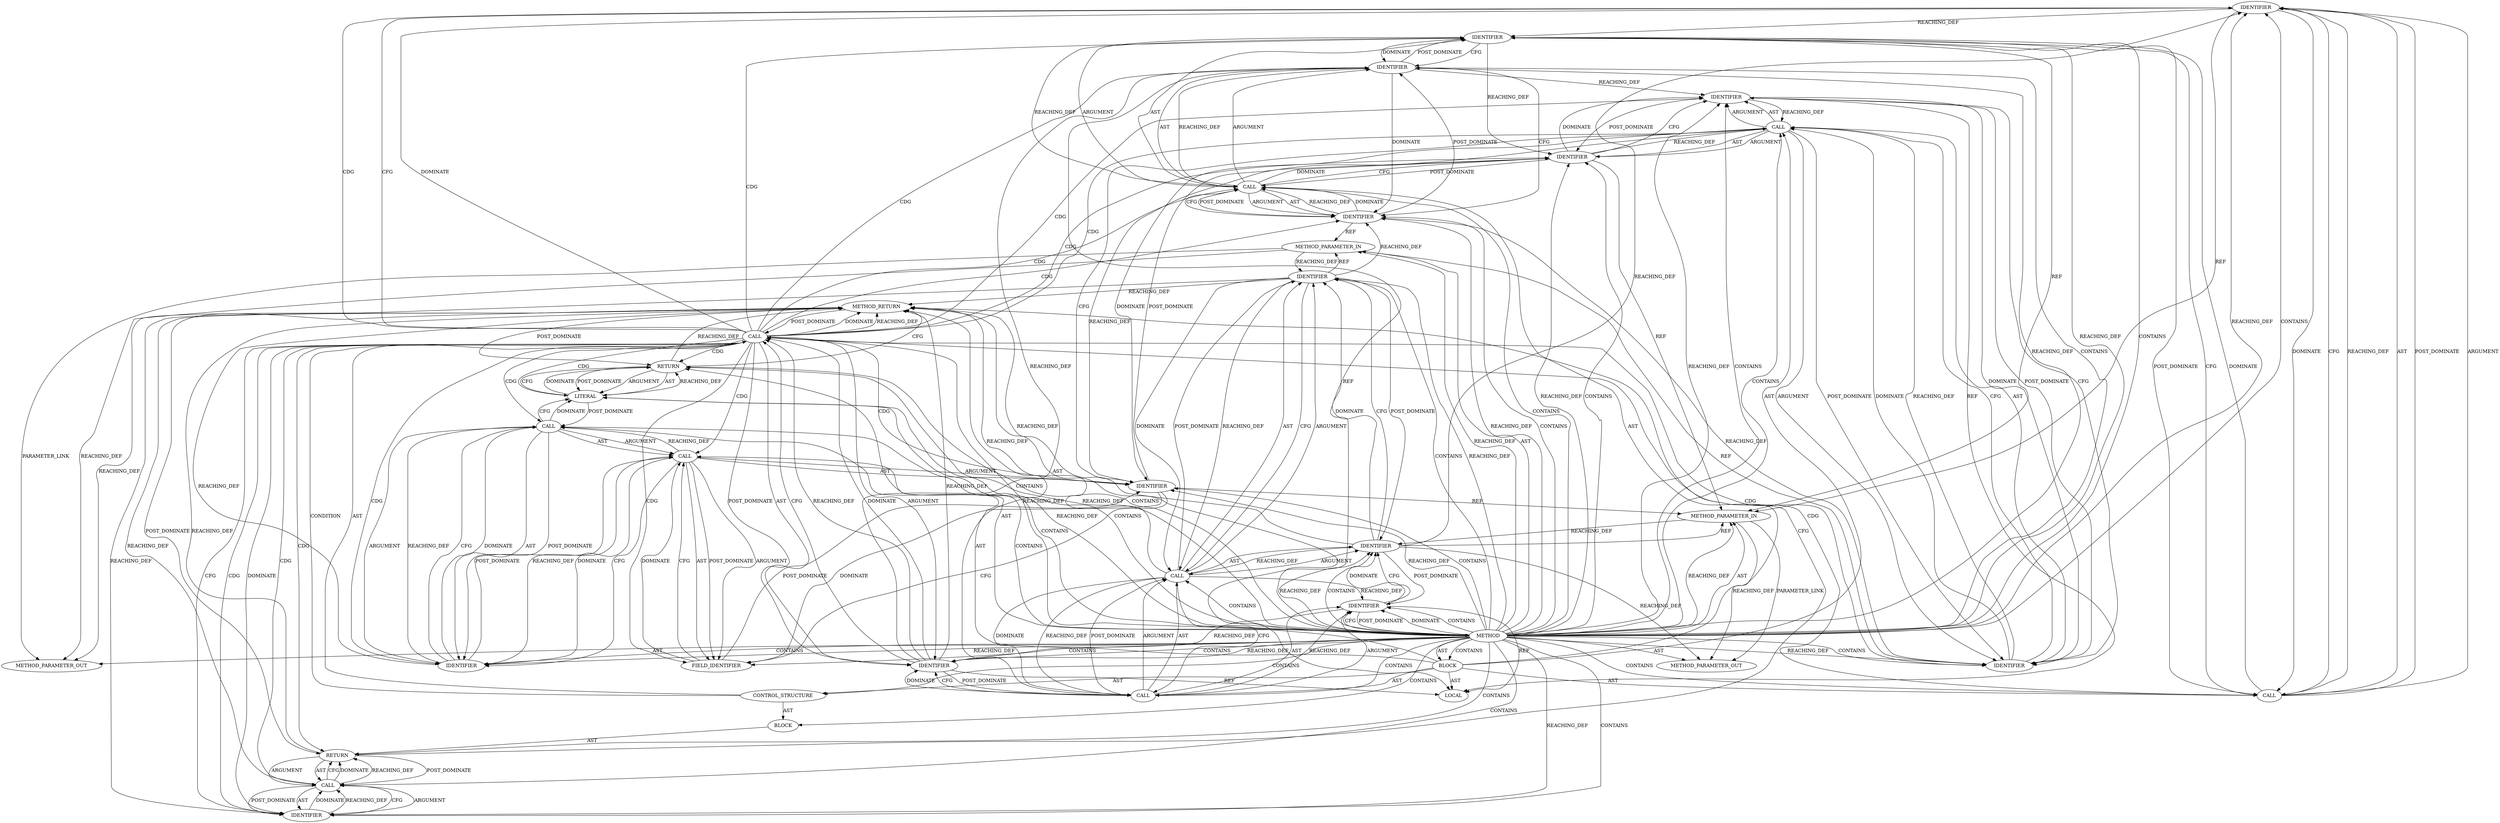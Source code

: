 digraph {
  5645 [label=IDENTIFIER ORDER=1 ARGUMENT_INDEX=1 CODE="con" COLUMN_NUMBER=17 LINE_NUMBER=1690 TYPE_FULL_NAME="ceph_connection*" NAME="con"]
  5648 [label=IDENTIFIER ORDER=2 ARGUMENT_INDEX=2 CODE="buf" COLUMN_NUMBER=19 LINE_NUMBER=1691 TYPE_FULL_NAME="void*" NAME="buf"]
  13218 [label=METHOD_PARAMETER_OUT ORDER=1 CODE="struct ceph_connection *con" IS_VARIADIC=false COLUMN_NUMBER=40 LINE_NUMBER=1681 TYPE_FULL_NAME="ceph_connection*" EVALUATION_STRATEGY="BY_VALUE" INDEX=1 NAME="con"]
  5639 [label=IDENTIFIER ORDER=1 ARGUMENT_INDEX=1 CODE="buf" COLUMN_NUMBER=7 LINE_NUMBER=1687 TYPE_FULL_NAME="void*" NAME="buf"]
  5655 [label=CALL ORDER=1 ARGUMENT_INDEX=1 CODE="con->state" COLUMN_NUMBER=2 METHOD_FULL_NAME="<operator>.indirectFieldAccess" LINE_NUMBER=1693 TYPE_FULL_NAME="<empty>" DISPATCH_TYPE="STATIC_DISPATCH" SIGNATURE="" NAME="<operator>.indirectFieldAccess"]
  5650 [label=CALL ORDER=6 ARGUMENT_INDEX=-1 CODE="add_in_sign_kvec(con, buf, payload_len)" COLUMN_NUMBER=2 METHOD_FULL_NAME="add_in_sign_kvec" LINE_NUMBER=1692 TYPE_FULL_NAME="<empty>" DISPATCH_TYPE="STATIC_DISPATCH" SIGNATURE="" NAME="add_in_sign_kvec"]
  5633 [label=IDENTIFIER ORDER=1 ARGUMENT_INDEX=1 CODE="buf" COLUMN_NUMBER=2 LINE_NUMBER=1686 TYPE_FULL_NAME="void*" NAME="buf"]
  5647 [label=IDENTIFIER ORDER=1 ARGUMENT_INDEX=1 CODE="con" COLUMN_NUMBER=14 LINE_NUMBER=1691 TYPE_FULL_NAME="ceph_connection*" NAME="con"]
  5660 [label=LITERAL ORDER=1 ARGUMENT_INDEX=-1 CODE="0" COLUMN_NUMBER=9 LINE_NUMBER=1694 TYPE_FULL_NAME="int"]
  5627 [label=METHOD COLUMN_NUMBER=1 LINE_NUMBER=1681 COLUMN_NUMBER_END=1 IS_EXTERNAL=false SIGNATURE="int prepare_read_banner_payload (ceph_connection*,int)" NAME="prepare_read_banner_payload" AST_PARENT_TYPE="TYPE_DECL" AST_PARENT_FULL_NAME="messenger_v2.c:<global>" ORDER=76 CODE="static int prepare_read_banner_payload(struct ceph_connection *con,
				       int payload_len)
{
	void *buf;

	buf = alloc_conn_buf(con, payload_len);
	if (!buf)
		return -ENOMEM;

	reset_in_kvecs(con);
	add_in_kvec(con, buf, payload_len);
	add_in_sign_kvec(con, buf, payload_len);
	con->state = CEPH_CON_S_V2_BANNER_PAYLOAD;
	return 0;
}" FULL_NAME="prepare_read_banner_payload" LINE_NUMBER_END=1695 FILENAME="messenger_v2.c"]
  13219 [label=METHOD_PARAMETER_OUT ORDER=2 CODE="int payload_len" IS_VARIADIC=false COLUMN_NUMBER=12 LINE_NUMBER=1682 TYPE_FULL_NAME="int" EVALUATION_STRATEGY="BY_VALUE" INDEX=2 NAME="payload_len"]
  5641 [label=RETURN ORDER=1 ARGUMENT_INDEX=1 CODE="return -ENOMEM;" COLUMN_NUMBER=3 LINE_NUMBER=1688]
  5637 [label=CONTROL_STRUCTURE CONTROL_STRUCTURE_TYPE="IF" ORDER=3 PARSER_TYPE_NAME="CASTIfStatement" ARGUMENT_INDEX=-1 CODE="if (!buf)" COLUMN_NUMBER=2 LINE_NUMBER=1687]
  5652 [label=IDENTIFIER ORDER=2 ARGUMENT_INDEX=2 CODE="buf" COLUMN_NUMBER=24 LINE_NUMBER=1692 TYPE_FULL_NAME="void*" NAME="buf"]
  5653 [label=IDENTIFIER ORDER=3 ARGUMENT_INDEX=3 CODE="payload_len" COLUMN_NUMBER=29 LINE_NUMBER=1692 TYPE_FULL_NAME="int" NAME="payload_len"]
  5661 [label=METHOD_RETURN ORDER=4 CODE="RET" COLUMN_NUMBER=1 LINE_NUMBER=1681 TYPE_FULL_NAME="int" EVALUATION_STRATEGY="BY_VALUE"]
  5629 [label=METHOD_PARAMETER_IN ORDER=2 CODE="int payload_len" IS_VARIADIC=false COLUMN_NUMBER=12 LINE_NUMBER=1682 TYPE_FULL_NAME="int" EVALUATION_STRATEGY="BY_VALUE" INDEX=2 NAME="payload_len"]
  5656 [label=IDENTIFIER ORDER=1 ARGUMENT_INDEX=1 CODE="con" COLUMN_NUMBER=2 LINE_NUMBER=1693 TYPE_FULL_NAME="ceph_connection*" NAME="con"]
  5657 [label=FIELD_IDENTIFIER ORDER=2 ARGUMENT_INDEX=2 CODE="state" COLUMN_NUMBER=2 LINE_NUMBER=1693 CANONICAL_NAME="state"]
  5638 [label=CALL ORDER=1 ARGUMENT_INDEX=-1 CODE="!buf" COLUMN_NUMBER=6 METHOD_FULL_NAME="<operator>.logicalNot" LINE_NUMBER=1687 TYPE_FULL_NAME="<empty>" DISPATCH_TYPE="STATIC_DISPATCH" SIGNATURE="" NAME="<operator>.logicalNot"]
  5640 [label=BLOCK ORDER=2 ARGUMENT_INDEX=-1 CODE="<empty>" COLUMN_NUMBER=3 LINE_NUMBER=1688 TYPE_FULL_NAME="void"]
  5644 [label=CALL ORDER=4 ARGUMENT_INDEX=-1 CODE="reset_in_kvecs(con)" COLUMN_NUMBER=2 METHOD_FULL_NAME="reset_in_kvecs" LINE_NUMBER=1690 TYPE_FULL_NAME="<empty>" DISPATCH_TYPE="STATIC_DISPATCH" SIGNATURE="" NAME="reset_in_kvecs"]
  5632 [label=CALL ORDER=2 ARGUMENT_INDEX=-1 CODE="buf = alloc_conn_buf(con, payload_len)" COLUMN_NUMBER=2 METHOD_FULL_NAME="<operator>.assignment" LINE_NUMBER=1686 TYPE_FULL_NAME="<empty>" DISPATCH_TYPE="STATIC_DISPATCH" SIGNATURE="" NAME="<operator>.assignment"]
  5634 [label=CALL ORDER=2 ARGUMENT_INDEX=2 CODE="alloc_conn_buf(con, payload_len)" COLUMN_NUMBER=8 METHOD_FULL_NAME="alloc_conn_buf" LINE_NUMBER=1686 TYPE_FULL_NAME="<empty>" DISPATCH_TYPE="STATIC_DISPATCH" SIGNATURE="" NAME="alloc_conn_buf"]
  5628 [label=METHOD_PARAMETER_IN ORDER=1 CODE="struct ceph_connection *con" IS_VARIADIC=false COLUMN_NUMBER=40 LINE_NUMBER=1681 TYPE_FULL_NAME="ceph_connection*" EVALUATION_STRATEGY="BY_VALUE" INDEX=1 NAME="con"]
  5649 [label=IDENTIFIER ORDER=3 ARGUMENT_INDEX=3 CODE="payload_len" COLUMN_NUMBER=24 LINE_NUMBER=1691 TYPE_FULL_NAME="int" NAME="payload_len"]
  5636 [label=IDENTIFIER ORDER=2 ARGUMENT_INDEX=2 CODE="payload_len" COLUMN_NUMBER=28 LINE_NUMBER=1686 TYPE_FULL_NAME="int" NAME="payload_len"]
  5658 [label=IDENTIFIER ORDER=2 ARGUMENT_INDEX=2 CODE="CEPH_CON_S_V2_BANNER_PAYLOAD" COLUMN_NUMBER=15 LINE_NUMBER=1693 TYPE_FULL_NAME="ANY" NAME="CEPH_CON_S_V2_BANNER_PAYLOAD"]
  5654 [label=CALL ORDER=7 ARGUMENT_INDEX=-1 CODE="con->state = CEPH_CON_S_V2_BANNER_PAYLOAD" COLUMN_NUMBER=2 METHOD_FULL_NAME="<operator>.assignment" LINE_NUMBER=1693 TYPE_FULL_NAME="<empty>" DISPATCH_TYPE="STATIC_DISPATCH" SIGNATURE="" NAME="<operator>.assignment"]
  5635 [label=IDENTIFIER ORDER=1 ARGUMENT_INDEX=1 CODE="con" COLUMN_NUMBER=23 LINE_NUMBER=1686 TYPE_FULL_NAME="ceph_connection*" NAME="con"]
  5630 [label=BLOCK ORDER=3 ARGUMENT_INDEX=-1 CODE="{
	void *buf;

	buf = alloc_conn_buf(con, payload_len);
	if (!buf)
		return -ENOMEM;

	reset_in_kvecs(con);
	add_in_kvec(con, buf, payload_len);
	add_in_sign_kvec(con, buf, payload_len);
	con->state = CEPH_CON_S_V2_BANNER_PAYLOAD;
	return 0;
}" COLUMN_NUMBER=1 LINE_NUMBER=1683 TYPE_FULL_NAME="void"]
  5643 [label=IDENTIFIER ORDER=1 ARGUMENT_INDEX=1 CODE="ENOMEM" COLUMN_NUMBER=11 LINE_NUMBER=1688 TYPE_FULL_NAME="ANY" NAME="ENOMEM"]
  5646 [label=CALL ORDER=5 ARGUMENT_INDEX=-1 CODE="add_in_kvec(con, buf, payload_len)" COLUMN_NUMBER=2 METHOD_FULL_NAME="add_in_kvec" LINE_NUMBER=1691 TYPE_FULL_NAME="<empty>" DISPATCH_TYPE="STATIC_DISPATCH" SIGNATURE="" NAME="add_in_kvec"]
  5659 [label=RETURN ORDER=8 ARGUMENT_INDEX=-1 CODE="return 0;" COLUMN_NUMBER=2 LINE_NUMBER=1694]
  5631 [label=LOCAL ORDER=1 CODE="void* buf" COLUMN_NUMBER=7 LINE_NUMBER=1684 TYPE_FULL_NAME="void*" NAME="buf"]
  5642 [label=CALL ORDER=1 ARGUMENT_INDEX=-1 CODE="-ENOMEM" COLUMN_NUMBER=10 METHOD_FULL_NAME="<operator>.minus" LINE_NUMBER=1688 TYPE_FULL_NAME="<empty>" DISPATCH_TYPE="STATIC_DISPATCH" SIGNATURE="" NAME="<operator>.minus"]
  5651 [label=IDENTIFIER ORDER=1 ARGUMENT_INDEX=1 CODE="con" COLUMN_NUMBER=19 LINE_NUMBER=1692 TYPE_FULL_NAME="ceph_connection*" NAME="con"]
  5636 -> 5634 [label=CFG ]
  5636 -> 5634 [label=DOMINATE ]
  5627 -> 5630 [label=AST ]
  5634 -> 5632 [label=DOMINATE ]
  5628 -> 13218 [label=PARAMETER_LINK ]
  5642 -> 5641 [label=CFG ]
  5632 -> 5634 [label=POST_DOMINATE ]
  5642 -> 5643 [label=AST ]
  5647 -> 5644 [label=POST_DOMINATE ]
  5627 -> 5629 [label=REACHING_DEF VARIABLE=""]
  5635 -> 13218 [label=REACHING_DEF VARIABLE="con"]
  5627 -> 5635 [label=REACHING_DEF VARIABLE=""]
  5627 -> 5645 [label=REACHING_DEF VARIABLE=""]
  5650 -> 5656 [label=CFG ]
  5627 -> 5630 [label=CONTAINS ]
  5638 -> 5659 [label=CDG ]
  5638 -> 5639 [label=AST ]
  5639 -> 5631 [label=REF ]
  5655 -> 5656 [label=ARGUMENT ]
  5654 -> 5658 [label=ARGUMENT ]
  5637 -> 5638 [label=CONDITION ]
  5651 -> 5652 [label=CFG ]
  5647 -> 5648 [label=CFG ]
  5639 -> 5648 [label=REACHING_DEF VARIABLE="buf"]
  5636 -> 5634 [label=REACHING_DEF VARIABLE="payload_len"]
  5638 -> 5650 [label=CDG ]
  5638 -> 5642 [label=CDG ]
  5657 -> 5655 [label=DOMINATE ]
  5638 -> 5641 [label=CDG ]
  5650 -> 5652 [label=ARGUMENT ]
  5659 -> 5661 [label=CFG ]
  5627 -> 5655 [label=CONTAINS ]
  5632 -> 5633 [label=ARGUMENT ]
  5627 -> 5652 [label=REACHING_DEF VARIABLE=""]
  5627 -> 5645 [label=CONTAINS ]
  5630 -> 5646 [label=AST ]
  5660 -> 5659 [label=REACHING_DEF VARIABLE="0"]
  5627 -> 5649 [label=CONTAINS ]
  5634 -> 5636 [label=ARGUMENT ]
  5629 -> 13219 [label=REACHING_DEF VARIABLE="payload_len"]
  5627 -> 5641 [label=CONTAINS ]
  5656 -> 5650 [label=POST_DOMINATE ]
  5627 -> 5653 [label=CONTAINS ]
  5655 -> 5657 [label=AST ]
  5653 -> 5629 [label=REF ]
  5644 -> 5645 [label=AST ]
  5627 -> 5639 [label=CONTAINS ]
  5627 -> 5643 [label=REACHING_DEF VARIABLE=""]
  5627 -> 5628 [label=REACHING_DEF VARIABLE=""]
  5645 -> 5644 [label=DOMINATE ]
  5634 -> 5632 [label=CFG ]
  5650 -> 5653 [label=AST ]
  5647 -> 5648 [label=DOMINATE ]
  5643 -> 5642 [label=DOMINATE ]
  5632 -> 5661 [label=REACHING_DEF VARIABLE="buf = alloc_conn_buf(con, payload_len)"]
  5649 -> 5646 [label=REACHING_DEF VARIABLE="payload_len"]
  5654 -> 5658 [label=AST ]
  5644 -> 5647 [label=CFG ]
  5638 -> 5656 [label=CDG ]
  5638 -> 5647 [label=CDG ]
  5645 -> 5628 [label=REF ]
  5639 -> 5638 [label=CFG ]
  5627 -> 5659 [label=REACHING_DEF VARIABLE=""]
  5652 -> 5650 [label=REACHING_DEF VARIABLE="buf"]
  5635 -> 5636 [label=DOMINATE ]
  5635 -> 5645 [label=REACHING_DEF VARIABLE="con"]
  5638 -> 5639 [label=ARGUMENT ]
  5638 -> 5658 [label=CDG ]
  5653 -> 5650 [label=DOMINATE ]
  5635 -> 5661 [label=REACHING_DEF VARIABLE="con"]
  5627 -> 5649 [label=REACHING_DEF VARIABLE=""]
  5638 -> 5643 [label=CFG ]
  5646 -> 5649 [label=POST_DOMINATE ]
  5627 -> 5659 [label=CONTAINS ]
  5627 -> 5635 [label=CONTAINS ]
  5652 -> 5651 [label=POST_DOMINATE ]
  5630 -> 5631 [label=AST ]
  5636 -> 5635 [label=POST_DOMINATE ]
  5651 -> 5628 [label=REF ]
  5641 -> 5642 [label=POST_DOMINATE ]
  5627 -> 5647 [label=REACHING_DEF VARIABLE=""]
  5627 -> 5632 [label=CONTAINS ]
  5634 -> 5636 [label=POST_DOMINATE ]
  5633 -> 5631 [label=REF ]
  5650 -> 5651 [label=AST ]
  5648 -> 5647 [label=POST_DOMINATE ]
  5641 -> 5661 [label=REACHING_DEF VARIABLE="<RET>"]
  5646 -> 5648 [label=ARGUMENT ]
  5636 -> 5649 [label=REACHING_DEF VARIABLE="payload_len"]
  5660 -> 5659 [label=CFG ]
  5634 -> 5633 [label=REACHING_DEF VARIABLE="alloc_conn_buf(con, payload_len)"]
  5651 -> 5656 [label=REACHING_DEF VARIABLE="con"]
  5653 -> 5650 [label=REACHING_DEF VARIABLE="payload_len"]
  5632 -> 5634 [label=ARGUMENT ]
  5629 -> 5636 [label=REACHING_DEF VARIABLE="payload_len"]
  5639 -> 5632 [label=POST_DOMINATE ]
  5642 -> 5643 [label=ARGUMENT ]
  5652 -> 5653 [label=CFG ]
  5627 -> 5646 [label=CONTAINS ]
  5658 -> 5654 [label=REACHING_DEF VARIABLE="CEPH_CON_S_V2_BANNER_PAYLOAD"]
  5635 -> 5628 [label=REF ]
  5638 -> 5655 [label=CDG ]
  5638 -> 5661 [label=DOMINATE ]
  5627 -> 13218 [label=AST ]
  5627 -> 5650 [label=CONTAINS ]
  5658 -> 5655 [label=POST_DOMINATE ]
  5649 -> 5629 [label=REF ]
  5627 -> 5658 [label=REACHING_DEF VARIABLE=""]
  5658 -> 5661 [label=REACHING_DEF VARIABLE="CEPH_CON_S_V2_BANNER_PAYLOAD"]
  5634 -> 5661 [label=REACHING_DEF VARIABLE="alloc_conn_buf(con, payload_len)"]
  5657 -> 5656 [label=POST_DOMINATE ]
  5627 -> 5634 [label=CONTAINS ]
  5633 -> 5627 [label=POST_DOMINATE ]
  5644 -> 5647 [label=DOMINATE ]
  5635 -> 5634 [label=REACHING_DEF VARIABLE="con"]
  5638 -> 5648 [label=CDG ]
  5638 -> 5653 [label=CDG ]
  5627 -> 5648 [label=CONTAINS ]
  5639 -> 5638 [label=REACHING_DEF VARIABLE="buf"]
  5650 -> 5656 [label=DOMINATE ]
  5638 -> 5661 [label=REACHING_DEF VARIABLE="!buf"]
  5658 -> 5654 [label=CFG ]
  5643 -> 5642 [label=REACHING_DEF VARIABLE="ENOMEM"]
  5647 -> 5646 [label=REACHING_DEF VARIABLE="con"]
  5654 -> 5660 [label=CFG ]
  5648 -> 5646 [label=REACHING_DEF VARIABLE="buf"]
  5655 -> 5658 [label=DOMINATE ]
  5645 -> 5644 [label=CFG ]
  5627 -> 5629 [label=AST ]
  5641 -> 5661 [label=CFG ]
  5650 -> 5653 [label=ARGUMENT ]
  5627 -> 5648 [label=REACHING_DEF VARIABLE=""]
  5646 -> 5649 [label=ARGUMENT ]
  5648 -> 5631 [label=REF ]
  5660 -> 5654 [label=POST_DOMINATE ]
  5638 -> 5651 [label=CDG ]
  5655 -> 5657 [label=POST_DOMINATE ]
  5643 -> 5661 [label=REACHING_DEF VARIABLE="ENOMEM"]
  5641 -> 5642 [label=ARGUMENT ]
  5659 -> 5660 [label=POST_DOMINATE ]
  5636 -> 13219 [label=REACHING_DEF VARIABLE="payload_len"]
  5638 -> 5643 [label=CDG ]
  5649 -> 5646 [label=DOMINATE ]
  5655 -> 5656 [label=AST ]
  5646 -> 5647 [label=ARGUMENT ]
  5638 -> 5645 [label=CDG ]
  5654 -> 5655 [label=ARGUMENT ]
  5627 -> 5633 [label=DOMINATE ]
  5627 -> 13219 [label=AST ]
  5645 -> 5644 [label=REACHING_DEF VARIABLE="con"]
  5651 -> 5646 [label=POST_DOMINATE ]
  5630 -> 5659 [label=AST ]
  5627 -> 5640 [label=CONTAINS ]
  5638 -> 5649 [label=CDG ]
  5635 -> 5633 [label=POST_DOMINATE ]
  5630 -> 5632 [label=AST ]
  5637 -> 5638 [label=AST ]
  5629 -> 13219 [label=PARAMETER_LINK ]
  5627 -> 5628 [label=AST ]
  5652 -> 5631 [label=REF ]
  5651 -> 5652 [label=DOMINATE ]
  5634 -> 5636 [label=AST ]
  5650 -> 5652 [label=AST ]
  5644 -> 5645 [label=POST_DOMINATE ]
  5654 -> 5660 [label=DOMINATE ]
  5639 -> 5638 [label=DOMINATE ]
  5634 -> 5632 [label=REACHING_DEF VARIABLE="alloc_conn_buf(con, payload_len)"]
  5658 -> 5654 [label=DOMINATE ]
  5646 -> 5648 [label=AST ]
  5630 -> 5644 [label=AST ]
  5627 -> 5633 [label=CONTAINS ]
  5659 -> 5660 [label=AST ]
  5627 -> 5647 [label=CONTAINS ]
  5630 -> 5654 [label=AST ]
  5627 -> 5637 [label=CONTAINS ]
  5627 -> 5636 [label=REACHING_DEF VARIABLE=""]
  5628 -> 13218 [label=REACHING_DEF VARIABLE="con"]
  5638 -> 5645 [label=CFG ]
  5657 -> 5655 [label=CFG ]
  5632 -> 5633 [label=AST ]
  5639 -> 5661 [label=REACHING_DEF VARIABLE="buf"]
  5648 -> 5649 [label=CFG ]
  5643 -> 5642 [label=CFG ]
  5633 -> 5639 [label=REACHING_DEF VARIABLE="buf"]
  5654 -> 5658 [label=POST_DOMINATE ]
  5632 -> 5634 [label=AST ]
  5647 -> 5651 [label=REACHING_DEF VARIABLE="con"]
  5638 -> 5654 [label=CDG ]
  5627 -> 5642 [label=CONTAINS ]
  5632 -> 5639 [label=DOMINATE ]
  5656 -> 5628 [label=REF ]
  5641 -> 5642 [label=AST ]
  5642 -> 5641 [label=DOMINATE ]
  5660 -> 5659 [label=DOMINATE ]
  5648 -> 5649 [label=DOMINATE ]
  5627 -> 5656 [label=CONTAINS ]
  5638 -> 5657 [label=CDG ]
  5635 -> 5636 [label=CFG ]
  5630 -> 5650 [label=AST ]
  5632 -> 5639 [label=CFG ]
  5638 -> 5639 [label=POST_DOMINATE ]
  5656 -> 5657 [label=DOMINATE ]
  5627 -> 5651 [label=CONTAINS ]
  5642 -> 5643 [label=POST_DOMINATE ]
  5653 -> 5650 [label=CFG ]
  5627 -> 5633 [label=CFG ]
  5627 -> 5658 [label=CONTAINS ]
  5627 -> 5654 [label=CONTAINS ]
  5627 -> 5636 [label=CONTAINS ]
  5649 -> 5653 [label=REACHING_DEF VARIABLE="payload_len"]
  5646 -> 5651 [label=DOMINATE ]
  5646 -> 5651 [label=CFG ]
  5655 -> 5657 [label=ARGUMENT ]
  5638 -> 5643 [label=DOMINATE ]
  5638 -> 5652 [label=CDG ]
  5634 -> 5635 [label=ARGUMENT ]
  5627 -> 5644 [label=CONTAINS ]
  5634 -> 5635 [label=AST ]
  5645 -> 5647 [label=REACHING_DEF VARIABLE="con"]
  5659 -> 5660 [label=ARGUMENT ]
  5628 -> 5635 [label=REACHING_DEF VARIABLE="con"]
  5646 -> 5647 [label=AST ]
  5650 -> 5651 [label=ARGUMENT ]
  5627 -> 5639 [label=REACHING_DEF VARIABLE=""]
  5644 -> 5645 [label=ARGUMENT ]
  5642 -> 5641 [label=REACHING_DEF VARIABLE="-ENOMEM"]
  5647 -> 5628 [label=REF ]
  5638 -> 5645 [label=DOMINATE ]
  5638 -> 5660 [label=CDG ]
  5633 -> 5635 [label=DOMINATE ]
  5627 -> 5638 [label=CONTAINS ]
  5627 -> 5660 [label=REACHING_DEF VARIABLE=""]
  5646 -> 5649 [label=AST ]
  5649 -> 5646 [label=CFG ]
  5653 -> 5652 [label=POST_DOMINATE ]
  5627 -> 5643 [label=CONTAINS ]
  5627 -> 5651 [label=REACHING_DEF VARIABLE=""]
  5627 -> 5660 [label=CONTAINS ]
  5661 -> 5659 [label=POST_DOMINATE ]
  5650 -> 5653 [label=POST_DOMINATE ]
  5656 -> 5657 [label=CFG ]
  5637 -> 5640 [label=AST ]
  5638 -> 5646 [label=CDG ]
  5636 -> 5661 [label=REACHING_DEF VARIABLE="payload_len"]
  5655 -> 5658 [label=CFG ]
  5642 -> 5661 [label=REACHING_DEF VARIABLE="-ENOMEM"]
  5627 -> 5652 [label=CONTAINS ]
  5640 -> 5641 [label=AST ]
  5638 -> 5644 [label=CDG ]
  5652 -> 5653 [label=DOMINATE ]
  5630 -> 5637 [label=AST ]
  5636 -> 5629 [label=REF ]
  5648 -> 5652 [label=REACHING_DEF VARIABLE="buf"]
  5659 -> 5661 [label=REACHING_DEF VARIABLE="<RET>"]
  5655 -> 5654 [label=REACHING_DEF VARIABLE="con->state"]
  5627 -> 5653 [label=REACHING_DEF VARIABLE=""]
  5633 -> 5632 [label=REACHING_DEF VARIABLE="buf"]
  5661 -> 5641 [label=POST_DOMINATE ]
  5661 -> 5638 [label=POST_DOMINATE ]
  5654 -> 5655 [label=AST ]
  5627 -> 5657 [label=CONTAINS ]
  5651 -> 5650 [label=REACHING_DEF VARIABLE="con"]
  5633 -> 5635 [label=CFG ]
  5658 -> 5655 [label=REACHING_DEF VARIABLE="CEPH_CON_S_V2_BANNER_PAYLOAD"]
  5627 -> 5656 [label=REACHING_DEF VARIABLE=""]
  5627 -> 5661 [label=AST ]
  5649 -> 5648 [label=POST_DOMINATE ]
}

